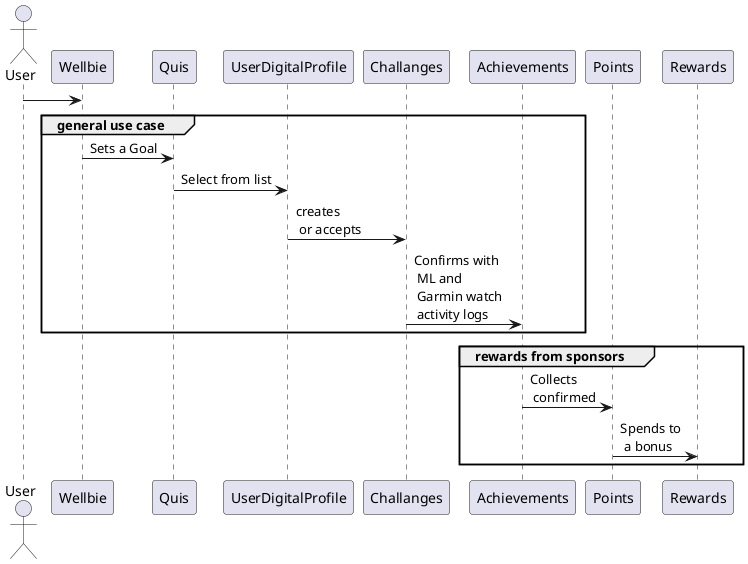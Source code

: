 
       ┌─┐
       ║"│
       └┬┘
       ┌┼┐
        │            ┌───────┐          ┌────┐          ┌──────────────────┐          ┌──────────┐          ┌────────────┐          ┌──────┐          ┌───────┐
       ┌┴┐           │Wellbie│          │Quis│          │UserDigitalProfile│          │Challanges│          │Achievements│          │Points│          │Rewards│
      User           └───┬───┘          └─┬──┘          └────────┬─────────┘          └────┬─────┘          └─────┬──────┘          └──┬───┘          └───┬───┘
       │                 │                │                      │                         │                      │                    │                  │
       │ ───────────────>│                │                      │                         │                      │                    │                  │
       │                 │                │                      │                         │                      │                    │                  │
       │                 │                │                      │                         │                      │                    │                  │
       │   ╔═════════════╪═════╤══════════╪══════════════════════╪═════════════════════════╪══════════════════════╪════════════════╗   │                  │
       │   ║ GENERAL USE CASE  │          │                      │                         │                      │                ║   │                  │
       │   ╟────────────────Sets a Goal   │                      │                         │                      │                ║   │                  │
       │   ║             │───────────────>│                      │                         │                      │                ║   │                  │
       │   ║             │                │                      │                         │                      │                ║   │                  │
       │   ║             │                │   Select from list   │                         │                      │                ║   │                  │
       │   ║             │                │ ─────────────────────>                         │                      │                ║   │                  │
       │   ║             │                │                      │                         │                      │                ║   │                  │
       │   ║             │                │                      │       creates           │                      │                ║   │                  │
       │   ║             │                │                      │        or accepts       │                      │                ║   │                  │
       │   ║             │                │                      │ ────────────────────────>                      │                ║   │                  │
       │   ║             │                │                      │                         │                      │                ║   │                  │
       │   ║             │                │                      │                         │    Confirms with     │                ║   │                  │
       │   ║             │                │                      │                         │     ML and           │                ║   │                  │
       │   ║             │                │                      │                         │     Garmin watch     │                ║   │                  │
       │   ║             │                │                      │                         │     activity logs    │                ║   │                  │
       │   ║             │                │                      │                         │ ─────────────────────>                ║   │                  │
       │   ╚═════════════╪════════════════╪══════════════════════╪═════════════════════════╪══════════════════════╪════════════════╝   │                  │
       │                 │                │                      │                         │                      │                    │                  │
       │                 │                │                      │                         │                      │                    │                  │
       │                 │                │                      │                         │      ╔═══════════════╪════════╤═══════════╪══════════════════╪═════════════╗
       │                 │                │                      │                         │      ║ REWARDS FROM SPONSORS  │           │                  │             ║
       │                 │                │                      │                         │      ╟─────────────────────Collects       │                  │             ║
       │                 │                │                      │                         │      ║               │      confirmed     │                  │             ║
       │                 │                │                      │                         │      ║               │ ───────────────────>                  │             ║
       │                 │                │                      │                         │      ║               │                    │                  │             ║
       │                 │                │                      │                         │      ║               │                    │    Spends to     │             ║
       │                 │                │                      │                         │      ║               │                    │     a bonus      │             ║
       │                 │                │                      │                         │      ║               │                    │ ────────────────>│             ║
       │                 │                │                      │                         │      ╚═══════════════╪════════════════════╪══════════════════╪═════════════╝
      User           ┌───┴───┐          ┌─┴──┐          ┌────────┴─────────┐          ┌────┴─────┐          ┌─────┴──────┐          ┌──┴───┐          ┌───┴───┐
       ┌─┐           │Wellbie│          │Quis│          │UserDigitalProfile│          │Challanges│          │Achievements│          │Points│          │Rewards│
       ║"│           └───────┘          └────┘          └──────────────────┘          └──────────┘          └────────────┘          └──────┘          └───────┘
       └┬┘
       ┌┼┐
        │
       ┌┴┐

@startuml
actor User
User -> Wellbie
group general use case
  Wellbie -> Quis: Sets a Goal
  Quis -> UserDigitalProfile: Select from list
  UserDigitalProfile -> Challanges: creates \n or accepts
  Challanges -> Achievements: Confirms with\n ML and\n Garmin watch \n activity logs
end
group rewards from sponsors
  Achievements -> Points: Collects \n confirmed
  Points -> Rewards: Spends to\n a bonus
end
@enduml
